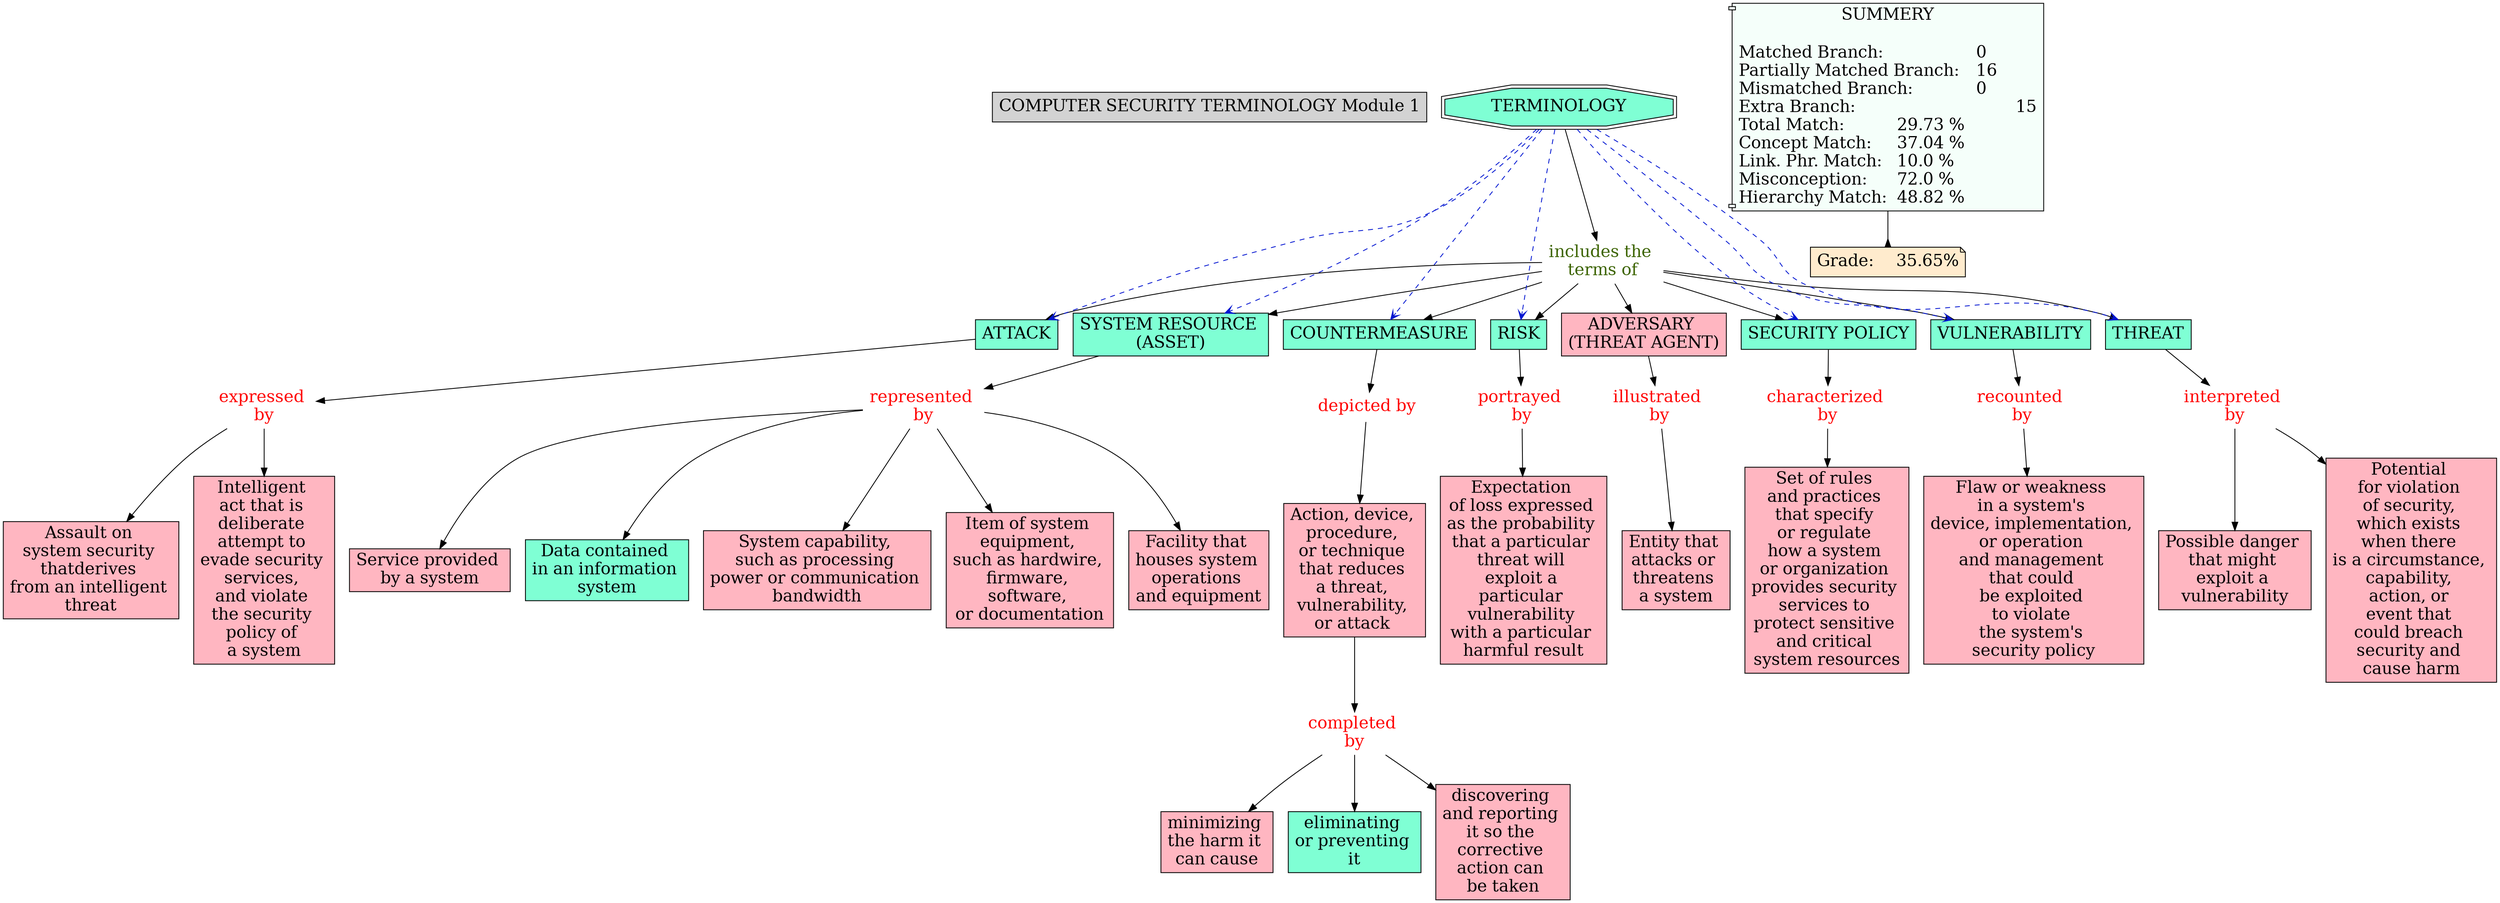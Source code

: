 // The Round Table
digraph {
	"1S2N4Q9FM-1NYC6P6-3RP" [label="COMPUTER SECURITY TERMINOLOGY Module 1" Gsplines=true fontsize=20 shape=rect style=filled]
	"1S2N72MS0-1TD9G8H-47C" [label="Assault on system security thatderives from an intelligent threat" Gsplines=true fontsize=20 shape=rect style=filled]
	"1S2N6Z44V-5NGYFB-44H" [label="SYSTEM RESOURCE 
(ASSET)" Gsplines=true fillcolor=aquamarine fontsize=20 shape=rect style=filled]
	"1S40THDQC-1T0DJG9-3C7" [label="represented 
by" Gsplines=true fontcolor=red fontsize=20 shape=none]
	"1S2N6Z44V-5NGYFB-44H" -> "1S40THDQC-1T0DJG9-3C7" [constraint=true]
	"1S40THDQC-1T0DJG9-3C7" [label="represented 
by" Gsplines=true fontcolor=red fontsize=20 shape=none]
	"1S2N8HQ17-13SGX0H-68Q" [label="Item of system 
equipment, 
such as hardwire, 
firmware, 
software, 
or documentation
" Gsplines=true fillcolor="#FFB6C1" fontsize=20 shape=rect style=filled]
	"1S40THDQC-1T0DJG9-3C7" -> "1S2N8HQ17-13SGX0H-68Q" [constraint=true]
	"1S2N6YF4H-1WP29MW-42Y" [label=COUNTERMEASURE Gsplines=true fillcolor=aquamarine fontsize=20 shape=rect style=filled]
	"1S40TGVF8-158LJKV-3BC" [label="depicted by
" Gsplines=true fontcolor=red fontsize=20 shape=none]
	"1S2N6YF4H-1WP29MW-42Y" -> "1S40TGVF8-158LJKV-3BC" [constraint=true]
	"1S40THDQC-1T0DJG9-3C7" [label="represented 
by" Gsplines=true fontcolor=red fontsize=20 shape=none]
	"1S2N8MMMR-20401DC-6FS" [label="Facility that 
houses system 
operations 
and equipment
" Gsplines=true fillcolor="#FFB6C1" fontsize=20 shape=rect style=filled]
	"1S40THDQC-1T0DJG9-3C7" -> "1S2N8MMMR-20401DC-6FS" [constraint=true]
	"1S2N6YN6Y-12R6BN9-43K" [label=RISK Gsplines=true fillcolor=aquamarine fontsize=20 shape=rect style=filled]
	"1S40TH2M8-15W2PL-3BN" [label="portrayed 
by" Gsplines=true fontcolor=red fontsize=20 shape=none]
	"1S2N6YN6Y-12R6BN9-43K" -> "1S40TH2M8-15W2PL-3BN" [constraint=true]
	"1S40THP1T-19MW669-3CT" [label="recounted 
by" Gsplines=true fontcolor=red fontsize=20 shape=none]
	"1S2N72X55-1QG2J4K-480" [label="Flaw or weakness 
in a system's 
device, implementation, 
or operation 
and management 
that could 
be exploited 
to violate 
the system's 
security policy
" Gsplines=true fillcolor="#FFB6C1" fontsize=20 shape=rect style=filled]
	"1S40THP1T-19MW669-3CT" -> "1S2N72X55-1QG2J4K-480" [constraint=true]
	"1S40TH7HX-M1N9FQ-3BY" [label="characterized 
by" Gsplines=true fontcolor=red fontsize=20 shape=none]
	"1S2N72S58-C0VQ5-47R" [label="Set of rules 
and practices 
that specify 
or regulate 
how a system 
or organization 
provides security 
services to 
protect sensitive 
and critical 
system resources
" Gsplines=true fillcolor="#FFB6C1" fontsize=20 shape=rect style=filled]
	"1S40TH7HX-M1N9FQ-3BY" -> "1S2N72S58-C0VQ5-47R" [constraint=true]
	"1S2N7JYV8-17KYBXH-4WM" [label="includes the 
terms of" Gsplines=true fontcolor="#3B6300" fontsize=20 shape=none]
	"1S2N6Y66J-1LTZ3W8-42L" [label=ATTACK Gsplines=true fillcolor=aquamarine fontsize=20 shape=rect style=filled]
	"1S2N7JYV8-17KYBXH-4WM" -> "1S2N6Y66J-1LTZ3W8-42L" [constraint=true]
	"1S40TGVF8-158LJKV-3BC" [label="depicted by
" Gsplines=true fontcolor=red fontsize=20 shape=none]
	"1S2N72P31-JJFT4C-47H" [label="Action, device, 
procedure, 
or technique 
that reduces 
a threat, 
vulnerability, 
or attack 
" Gsplines=true fillcolor="#FFB6C1" fontsize=20 shape=rect style=filled]
	"1S40TGVF8-158LJKV-3BC" -> "1S2N72P31-JJFT4C-47H" [constraint=true]
	"1S40TGRB1-28435YH-3B2" [label="expressed 
by" Gsplines=true fontcolor=red fontsize=20 shape=none]
	"1S2N77JMG-53JZX6-4GT" [label="Intelligent 
act that is 
deliberate 
attempt to 
evade security 
services, 
and violate 
the security 
policy of 
a system" Gsplines=true fillcolor="#FFB6C1" fontsize=20 shape=rect style=filled]
	"1S40TGRB1-28435YH-3B2" -> "1S2N77JMG-53JZX6-4GT" [constraint=true]
	"1S40THDQC-1T0DJG9-3C7" [label="represented 
by" Gsplines=true fontcolor=red fontsize=20 shape=none]
	"1S2N8FN41-PM2L3W-658" [label="Service provided 
by a system
" Gsplines=true fillcolor="#FFB6C1" fontsize=20 shape=rect style=filled]
	"1S40THDQC-1T0DJG9-3C7" -> "1S2N8FN41-PM2L3W-658" [constraint=true]
	"1S2N6YVVM-28SBVML-43V" [label="SECURITY POLICY
" Gsplines=true fillcolor=aquamarine fontsize=20 shape=rect style=filled]
	"1S40TH7HX-M1N9FQ-3BY" [label="characterized 
by" Gsplines=true fontcolor=red fontsize=20 shape=none]
	"1S2N6YVVM-28SBVML-43V" -> "1S40TH7HX-M1N9FQ-3BY" [constraint=true]
	"1S2N72P31-JJFT4C-47H" [label="Action, device, 
procedure, 
or technique 
that reduces 
a threat, 
vulnerability, 
or attack 
" Gsplines=true fillcolor="#FFB6C1" fontsize=20 shape=rect style=filled]
	"1S2N7X11S-1WSYK01-5KP" [label="completed 
by" Gsplines=true fontcolor=red fontsize=20 shape=none]
	"1S2N72P31-JJFT4C-47H" -> "1S2N7X11S-1WSYK01-5KP" [constraint=true]
	"1S2N7X11S-1WSYK01-5KP" [label="completed 
by" Gsplines=true fontcolor=red fontsize=20 shape=none]
	"1S2N7WMRQ-1RFB9F1-5JY" [label="minimizing 
the harm it 
can cause" Gsplines=true fillcolor="#FFB6C1" fontsize=20 shape=rect style=filled]
	"1S2N7X11S-1WSYK01-5KP" -> "1S2N7WMRQ-1RFB9F1-5JY" [constraint=true]
	"1S2N6ZRQ1-2DLKYMD-45R" [label=VULNERABILITY Gsplines=true fillcolor=aquamarine fontsize=20 shape=rect style=filled]
	"1S40THP1T-19MW669-3CT" [label="recounted 
by" Gsplines=true fontcolor=red fontsize=20 shape=none]
	"1S2N6ZRQ1-2DLKYMD-45R" -> "1S40THP1T-19MW669-3CT" [constraint=true]
	"1S2N7JYV8-17KYBXH-4WM" [label="includes the 
terms of" Gsplines=true fontcolor="#3B6300" fontsize=20 shape=none]
	"1S2N6ZRQ1-2DLKYMD-45R" [label=VULNERABILITY Gsplines=true fillcolor=aquamarine fontsize=20 shape=rect style=filled]
	"1S2N7JYV8-17KYBXH-4WM" -> "1S2N6ZRQ1-2DLKYMD-45R" [constraint=true]
	"1S40THKM9-1ST2ZPB-3CJ" [label="interpreted 
by" Gsplines=true fontcolor=red fontsize=20 shape=none]
	"1S2N8MHK6-1N8Z8MM-6FM" [label="Possible danger 
that might 
exploit a 
vulnerability" Gsplines=true fillcolor="#FFB6C1" fontsize=20 shape=rect style=filled]
	"1S40THKM9-1ST2ZPB-3CJ" -> "1S2N8MHK6-1N8Z8MM-6FM" [constraint=true]
	"1S2N7JYV8-17KYBXH-4WM" [label="includes the 
terms of" Gsplines=true fontcolor="#3B6300" fontsize=20 shape=none]
	"1S2N6WZQG-TPR9PC-40D" [label="ADVERSARY 
(THREAT AGENT)
" Gsplines=true fillcolor="#FFB6C1" fontsize=20 shape=rect style=filled]
	"1S2N7JYV8-17KYBXH-4WM" -> "1S2N6WZQG-TPR9PC-40D" [constraint=true]
	"1S2N7JYV8-17KYBXH-4WM" [label="includes the 
terms of" Gsplines=true fontcolor="#3B6300" fontsize=20 shape=none]
	"1S2N6YN6Y-12R6BN9-43K" [label=RISK Gsplines=true fillcolor=aquamarine fontsize=20 shape=rect style=filled]
	"1S2N7JYV8-17KYBXH-4WM" -> "1S2N6YN6Y-12R6BN9-43K" [constraint=true]
	"1S40THKM9-1ST2ZPB-3CJ" [label="interpreted 
by" Gsplines=true fontcolor=red fontsize=20 shape=none]
	"1S2N8L4WH-P57SM2-6DZ" [label="Potential 
for violation 
of security, 
which exists 
when there 
is a circumstance, 
capability, 
action, or 
event that 
could breach 
security and 
cause harm
" Gsplines=true fillcolor="#FFB6C1" fontsize=20 shape=rect style=filled]
	"1S40THKM9-1ST2ZPB-3CJ" -> "1S2N8L4WH-P57SM2-6DZ" [constraint=true]
	"1S2N7JYV8-17KYBXH-4WM" [label="includes the 
terms of" Gsplines=true fontcolor="#3B6300" fontsize=20 shape=none]
	"1S2N6YF4H-1WP29MW-42Y" [label=COUNTERMEASURE Gsplines=true fillcolor=aquamarine fontsize=20 shape=rect style=filled]
	"1S2N7JYV8-17KYBXH-4WM" -> "1S2N6YF4H-1WP29MW-42Y" [constraint=true]
	"1S2N7DHDS-147BHPR-4MH" [label=TERMINOLOGY Gsplines=true fillcolor=aquamarine fontsize=20 shape=doubleoctagon style=filled]
	"1S2N7JYV8-17KYBXH-4WM" [label="includes the 
terms of" Gsplines=true fontcolor="#3B6300" fontsize=20 shape=none]
	"1S2N7DHDS-147BHPR-4MH" -> "1S2N7JYV8-17KYBXH-4WM" [constraint=true]
	"1S2N7K86N-8BCFKH-4X8" [label="illustrated 
by" Gsplines=true fontcolor=red fontsize=20 shape=none]
	"1S2N72L60-24TFB2F-477" [label="Entity that 
attacks or 
threatens 
a system" Gsplines=true fillcolor="#FFB6C1" fontsize=20 shape=rect style=filled]
	"1S2N7K86N-8BCFKH-4X8" -> "1S2N72L60-24TFB2F-477" [constraint=true]
	"1S2N6ZL9T-BJYSQT-45D" [label=THREAT Gsplines=true fillcolor=aquamarine fontsize=20 shape=rect style=filled]
	"1S40THKM9-1ST2ZPB-3CJ" [label="interpreted 
by" Gsplines=true fontcolor=red fontsize=20 shape=none]
	"1S2N6ZL9T-BJYSQT-45D" -> "1S40THKM9-1ST2ZPB-3CJ" [constraint=true]
	"1S40THDQC-1T0DJG9-3C7" [label="represented 
by" Gsplines=true fontcolor=red fontsize=20 shape=none]
	"1S2N72VLY-97RVV1-47W" [label="Data contained 
in an information 
system" Gsplines=true fillcolor=aquamarine fontsize=20 shape=rect style=filled]
	"1S40THDQC-1T0DJG9-3C7" -> "1S2N72VLY-97RVV1-47W" [constraint=true]
	"1S2N6WZQG-TPR9PC-40D" [label="ADVERSARY 
(THREAT AGENT)
" Gsplines=true fillcolor="#FFB6C1" fontsize=20 shape=rect style=filled]
	"1S2N7K86N-8BCFKH-4X8" [label="illustrated 
by" Gsplines=true fontcolor=red fontsize=20 shape=none]
	"1S2N6WZQG-TPR9PC-40D" -> "1S2N7K86N-8BCFKH-4X8" [constraint=true]
	"1S40THDQC-1T0DJG9-3C7" [label="represented 
by" Gsplines=true fontcolor=red fontsize=20 shape=none]
	"1S2N7495L-J6VLSX-48Q" [label="System capability, 
such as processing 
power or communication 
bandwidth" Gsplines=true fillcolor="#FFB6C1" fontsize=20 shape=rect style=filled]
	"1S40THDQC-1T0DJG9-3C7" -> "1S2N7495L-J6VLSX-48Q" [constraint=true]
	"1S2N7X11S-1WSYK01-5KP" [label="completed 
by" Gsplines=true fontcolor=red fontsize=20 shape=none]
	"1S2N83XB4-26XHGXX-5QW" [label="eliminating 
or preventing 
it" Gsplines=true fillcolor=aquamarine fontsize=20 shape=rect style=filled]
	"1S2N7X11S-1WSYK01-5KP" -> "1S2N83XB4-26XHGXX-5QW" [constraint=true]
	"1S40TH2M8-15W2PL-3BN" [label="portrayed 
by" Gsplines=true fontcolor=red fontsize=20 shape=none]
	"1S2N72QHF-GG15G-47M" [label="Expectation 
of loss expressed 
as the probability 
that a particular 
threat will 
exploit a 
particular 
vulnerability 
with a particular 
harmful result
" Gsplines=true fillcolor="#FFB6C1" fontsize=20 shape=rect style=filled]
	"1S40TH2M8-15W2PL-3BN" -> "1S2N72QHF-GG15G-47M" [constraint=true]
	"1S2N6Y66J-1LTZ3W8-42L" [label=ATTACK Gsplines=true fillcolor=aquamarine fontsize=20 shape=rect style=filled]
	"1S40TGRB1-28435YH-3B2" [label="expressed 
by" Gsplines=true fontcolor=red fontsize=20 shape=none]
	"1S2N6Y66J-1LTZ3W8-42L" -> "1S40TGRB1-28435YH-3B2" [constraint=true]
	"1S2N7JYV8-17KYBXH-4WM" [label="includes the 
terms of" Gsplines=true fontcolor="#3B6300" fontsize=20 shape=none]
	"1S2N6YVVM-28SBVML-43V" [label="SECURITY POLICY
" Gsplines=true fillcolor=aquamarine fontsize=20 shape=rect style=filled]
	"1S2N7JYV8-17KYBXH-4WM" -> "1S2N6YVVM-28SBVML-43V" [constraint=true]
	"1S2N7JYV8-17KYBXH-4WM" [label="includes the 
terms of" Gsplines=true fontcolor="#3B6300" fontsize=20 shape=none]
	"1S2N6ZL9T-BJYSQT-45D" [label=THREAT Gsplines=true fillcolor=aquamarine fontsize=20 shape=rect style=filled]
	"1S2N7JYV8-17KYBXH-4WM" -> "1S2N6ZL9T-BJYSQT-45D" [constraint=true]
	"1S2N7X11S-1WSYK01-5KP" [label="completed 
by" Gsplines=true fontcolor=red fontsize=20 shape=none]
	"1S2N7YBC1-WLF2X2-5N5" [label="discovering 
and reporting 
it so the 
corrective 
action can 
be taken" Gsplines=true fillcolor="#FFB6C1" fontsize=20 shape=rect style=filled]
	"1S2N7X11S-1WSYK01-5KP" -> "1S2N7YBC1-WLF2X2-5N5" [constraint=true]
	"1S2N7JYV8-17KYBXH-4WM" [label="includes the 
terms of" Gsplines=true fontcolor="#3B6300" fontsize=20 shape=none]
	"1S2N6Z44V-5NGYFB-44H" [label="SYSTEM RESOURCE 
(ASSET)" Gsplines=true fillcolor=aquamarine fontsize=20 shape=rect style=filled]
	"1S2N7JYV8-17KYBXH-4WM" -> "1S2N6Z44V-5NGYFB-44H" [constraint=true]
	"1S40TGRB1-28435YH-3B2" [label="expressed 
by" Gsplines=true fontcolor=red fontsize=20 shape=none]
	"1S2N72MS0-1TD9G8H-47C" [label="Assault on 
system security 
thatderives 
from an intelligent 
threat" Gsplines=true fillcolor="#FFB6C1" fontsize=20 shape=rect style=filled]
	"1S40TGRB1-28435YH-3B2" -> "1S2N72MS0-1TD9G8H-47C" [constraint=true]
	Stat [label="SUMMERY

Matched Branch:			0\lPartially Matched Branch:	16\lMismatched Branch:		0\lExtra Branch:				15\lTotal Match:		29.73 %\lConcept Match:	37.04 %\lLink. Phr. Match:	10.0 %\lMisconception:	72.0 %\lHierarchy Match:	48.82 %\l" Gsplines=true fillcolor="#F5FFFA" fontsize=20 shape=component style=filled]
	Grade [label="Grade:	35.65%" Gsplines=true fillcolor="#FFEBCD" fontsize=20 shape=note style=filled]
	Stat -> Grade [arrowhead=inv color=black constraint=true]
	"1S2N7DHDS-147BHPR-4MH" -> "1S2N6Y66J-1LTZ3W8-42L" [arrowhead=open color="#0316D1" constraint=true style=dashed]
	"1S2N7DHDS-147BHPR-4MH" -> "1S2N6YN6Y-12R6BN9-43K" [arrowhead=open color="#0316D1" constraint=true style=dashed]
	"1S2N7DHDS-147BHPR-4MH" -> "1S2N6YVVM-28SBVML-43V" [arrowhead=open color="#0316D1" constraint=true style=dashed]
	"1S2N7DHDS-147BHPR-4MH" -> "1S2N6Z44V-5NGYFB-44H" [arrowhead=open color="#0316D1" constraint=true style=dashed]
	"1S2N7DHDS-147BHPR-4MH" -> "1S2N6ZRQ1-2DLKYMD-45R" [arrowhead=open color="#0316D1" constraint=true style=dashed]
	"1S2N7DHDS-147BHPR-4MH" -> "1S2N6YF4H-1WP29MW-42Y" [arrowhead=open color="#0316D1" constraint=true style=dashed]
	"1S2N7DHDS-147BHPR-4MH" -> "1S2N6ZL9T-BJYSQT-45D" [arrowhead=open color="#0316D1" constraint=true style=dashed]
}
